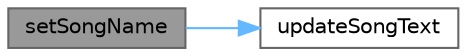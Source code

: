 digraph "setSongName"
{
 // LATEX_PDF_SIZE
  bgcolor="transparent";
  edge [fontname=Helvetica,fontsize=10,labelfontname=Helvetica,labelfontsize=10];
  node [fontname=Helvetica,fontsize=10,shape=box,height=0.2,width=0.4];
  rankdir="LR";
  Node1 [id="Node000001",label="setSongName",height=0.2,width=0.4,color="gray40", fillcolor="grey60", style="filled", fontcolor="black",tooltip="设置歌曲名称"];
  Node1 -> Node2 [id="edge1_Node000001_Node000002",color="steelblue1",style="solid",tooltip=" "];
  Node2 [id="Node000002",label="updateSongText",height=0.2,width=0.4,color="grey40", fillcolor="white", style="filled",URL="$class_music_repo_block.html#a46ae6233d063dd03d68aa50fb78a7052",tooltip="更新歌曲名称文本"];
}
